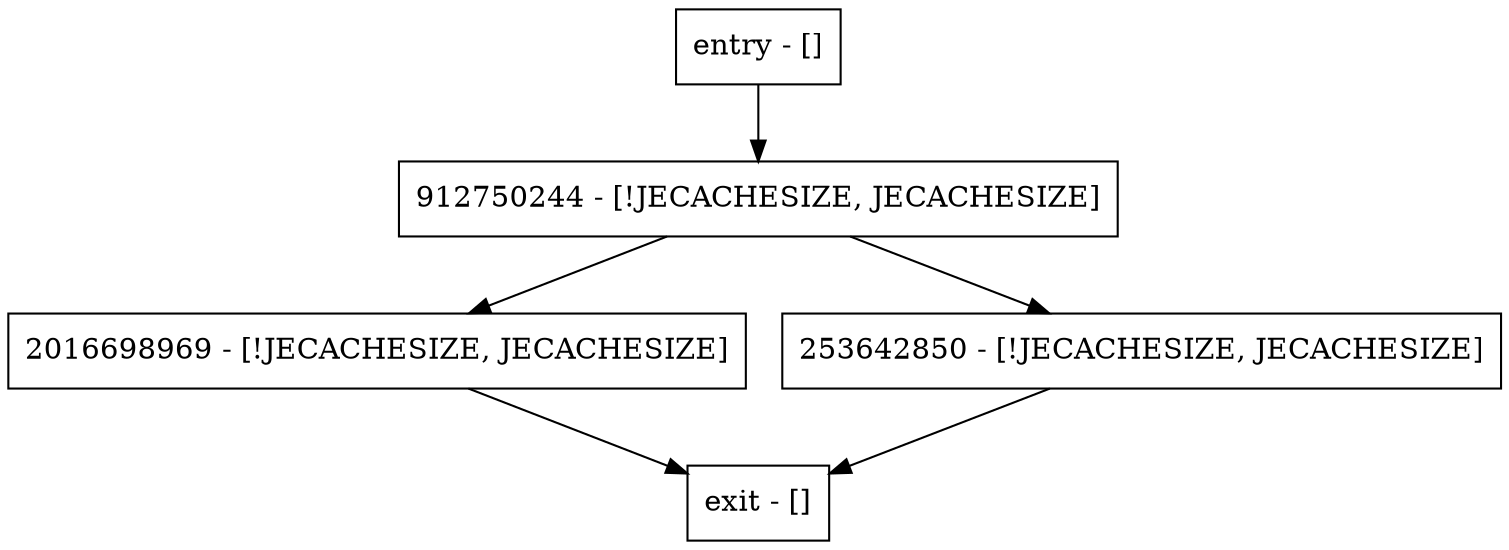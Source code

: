 digraph getTimeoutInfo {
node [shape=record];
2016698969 [label="2016698969 - [!JECACHESIZE, JECACHESIZE]"];
entry [label="entry - []"];
exit [label="exit - []"];
912750244 [label="912750244 - [!JECACHESIZE, JECACHESIZE]"];
253642850 [label="253642850 - [!JECACHESIZE, JECACHESIZE]"];
entry;
exit;
2016698969 -> exit;
entry -> 912750244;
912750244 -> 2016698969;
912750244 -> 253642850;
253642850 -> exit;
}
